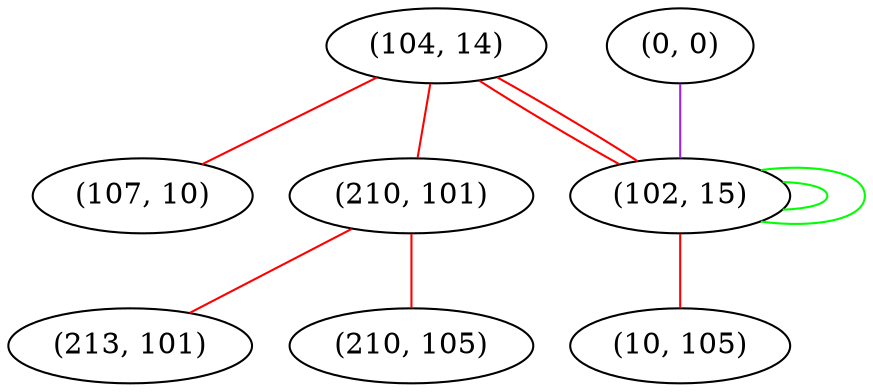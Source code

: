 graph "" {
"(104, 14)";
"(107, 10)";
"(0, 0)";
"(210, 101)";
"(213, 101)";
"(210, 105)";
"(102, 15)";
"(10, 105)";
"(104, 14)" -- "(210, 101)"  [color=red, key=0, weight=1];
"(104, 14)" -- "(102, 15)"  [color=red, key=0, weight=1];
"(104, 14)" -- "(102, 15)"  [color=red, key=1, weight=1];
"(104, 14)" -- "(107, 10)"  [color=red, key=0, weight=1];
"(0, 0)" -- "(102, 15)"  [color=purple, key=0, weight=4];
"(210, 101)" -- "(213, 101)"  [color=red, key=0, weight=1];
"(210, 101)" -- "(210, 105)"  [color=red, key=0, weight=1];
"(102, 15)" -- "(102, 15)"  [color=green, key=0, weight=2];
"(102, 15)" -- "(102, 15)"  [color=green, key=1, weight=2];
"(102, 15)" -- "(10, 105)"  [color=red, key=0, weight=1];
}
